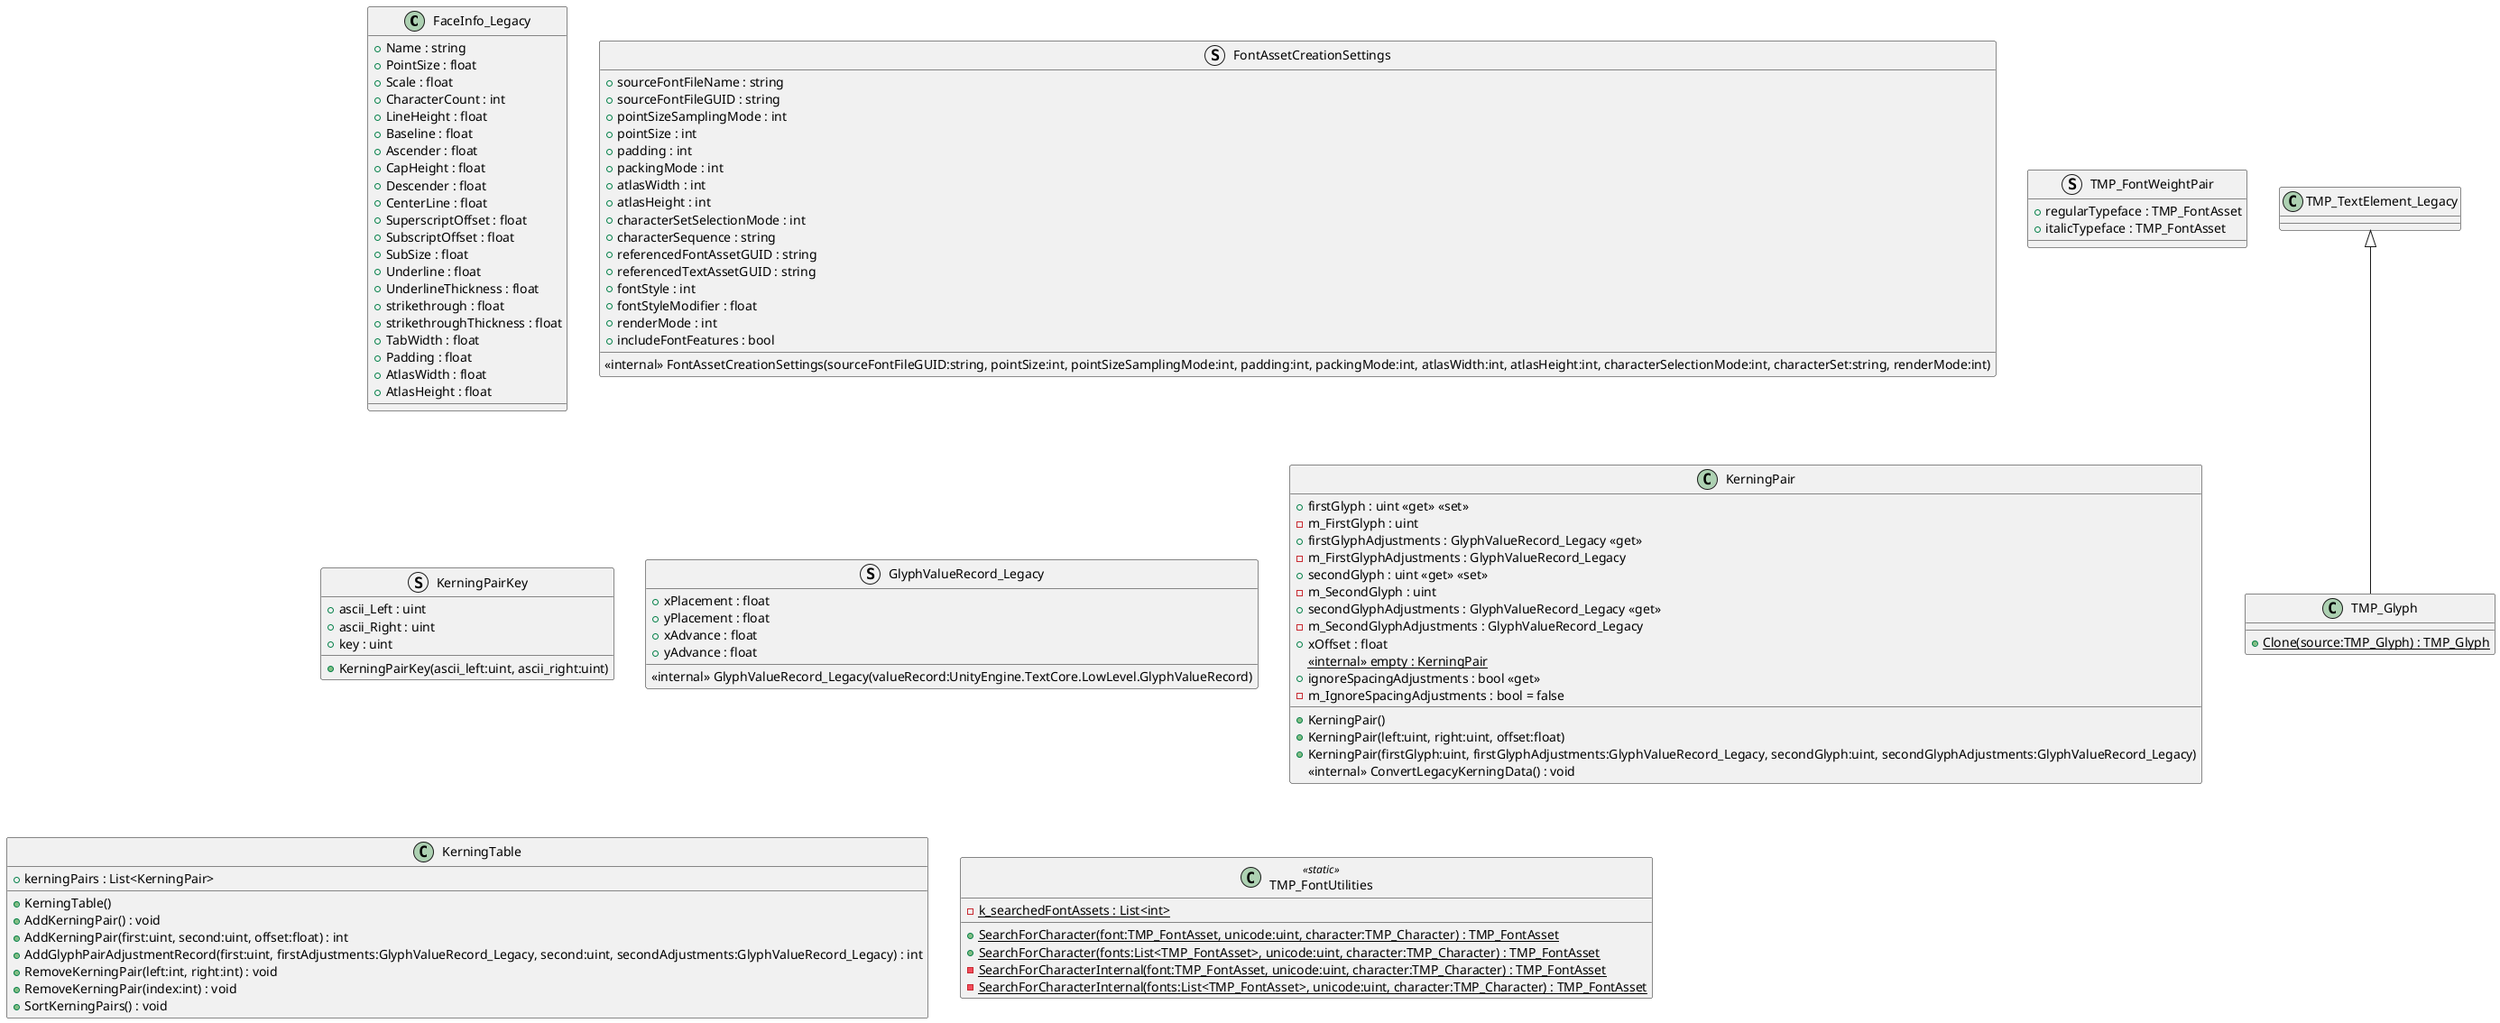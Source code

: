 @startuml
class FaceInfo_Legacy {
    + Name : string
    + PointSize : float
    + Scale : float
    + CharacterCount : int
    + LineHeight : float
    + Baseline : float
    + Ascender : float
    + CapHeight : float
    + Descender : float
    + CenterLine : float
    + SuperscriptOffset : float
    + SubscriptOffset : float
    + SubSize : float
    + Underline : float
    + UnderlineThickness : float
    + strikethrough : float
    + strikethroughThickness : float
    + TabWidth : float
    + Padding : float
    + AtlasWidth : float
    + AtlasHeight : float
}
class TMP_Glyph {
    + {static} Clone(source:TMP_Glyph) : TMP_Glyph
}
struct FontAssetCreationSettings {
    + sourceFontFileName : string
    + sourceFontFileGUID : string
    + pointSizeSamplingMode : int
    + pointSize : int
    + padding : int
    + packingMode : int
    + atlasWidth : int
    + atlasHeight : int
    + characterSetSelectionMode : int
    + characterSequence : string
    + referencedFontAssetGUID : string
    + referencedTextAssetGUID : string
    + fontStyle : int
    + fontStyleModifier : float
    + renderMode : int
    + includeFontFeatures : bool
    <<internal>> FontAssetCreationSettings(sourceFontFileGUID:string, pointSize:int, pointSizeSamplingMode:int, padding:int, packingMode:int, atlasWidth:int, atlasHeight:int, characterSelectionMode:int, characterSet:string, renderMode:int)
}
struct TMP_FontWeightPair {
    + regularTypeface : TMP_FontAsset
    + italicTypeface : TMP_FontAsset
}
struct KerningPairKey {
    + ascii_Left : uint
    + ascii_Right : uint
    + key : uint
    + KerningPairKey(ascii_left:uint, ascii_right:uint)
}
struct GlyphValueRecord_Legacy {
    + xPlacement : float
    + yPlacement : float
    + xAdvance : float
    + yAdvance : float
    <<internal>> GlyphValueRecord_Legacy(valueRecord:UnityEngine.TextCore.LowLevel.GlyphValueRecord)
}
class KerningPair {
    + firstGlyph : uint <<get>> <<set>>
    - m_FirstGlyph : uint
    + firstGlyphAdjustments : GlyphValueRecord_Legacy <<get>>
    - m_FirstGlyphAdjustments : GlyphValueRecord_Legacy
    + secondGlyph : uint <<get>> <<set>>
    - m_SecondGlyph : uint
    + secondGlyphAdjustments : GlyphValueRecord_Legacy <<get>>
    - m_SecondGlyphAdjustments : GlyphValueRecord_Legacy
    + xOffset : float
    <<internal>> {static} empty : KerningPair
    + ignoreSpacingAdjustments : bool <<get>>
    - m_IgnoreSpacingAdjustments : bool = false
    + KerningPair()
    + KerningPair(left:uint, right:uint, offset:float)
    + KerningPair(firstGlyph:uint, firstGlyphAdjustments:GlyphValueRecord_Legacy, secondGlyph:uint, secondGlyphAdjustments:GlyphValueRecord_Legacy)
    <<internal>> ConvertLegacyKerningData() : void
}
class KerningTable {
    + kerningPairs : List<KerningPair>
    + KerningTable()
    + AddKerningPair() : void
    + AddKerningPair(first:uint, second:uint, offset:float) : int
    + AddGlyphPairAdjustmentRecord(first:uint, firstAdjustments:GlyphValueRecord_Legacy, second:uint, secondAdjustments:GlyphValueRecord_Legacy) : int
    + RemoveKerningPair(left:int, right:int) : void
    + RemoveKerningPair(index:int) : void
    + SortKerningPairs() : void
}
class TMP_FontUtilities <<static>> {
    - {static} k_searchedFontAssets : List<int>
    + {static} SearchForCharacter(font:TMP_FontAsset, unicode:uint, character:TMP_Character) : TMP_FontAsset
    + {static} SearchForCharacter(fonts:List<TMP_FontAsset>, unicode:uint, character:TMP_Character) : TMP_FontAsset
    - {static} SearchForCharacterInternal(font:TMP_FontAsset, unicode:uint, character:TMP_Character) : TMP_FontAsset
    - {static} SearchForCharacterInternal(fonts:List<TMP_FontAsset>, unicode:uint, character:TMP_Character) : TMP_FontAsset
}
TMP_TextElement_Legacy <|-- TMP_Glyph
@enduml
